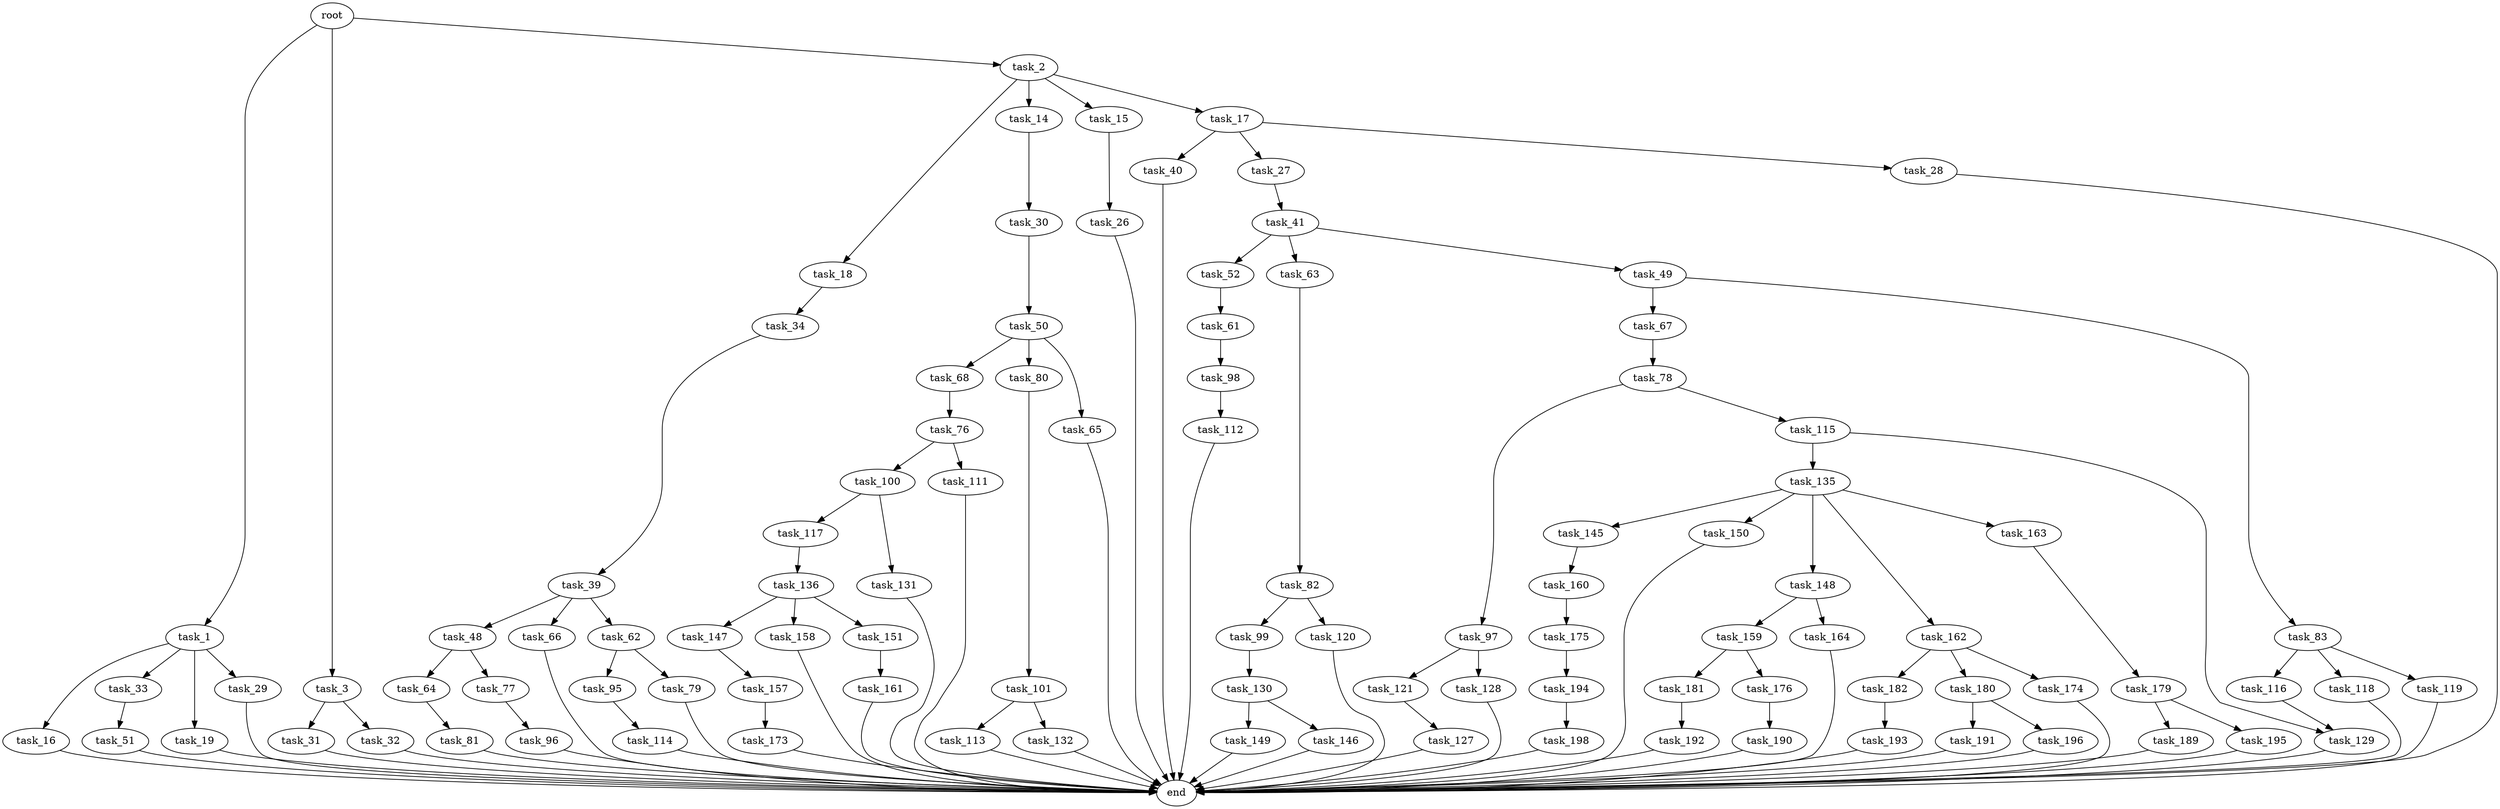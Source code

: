 digraph G {
  root [size="0.000000"];
  task_1 [size="231928233984.000000"];
  task_2 [size="243226935240.000000"];
  task_3 [size="28991029248.000000"];
  task_16 [size="241915510522.000000"];
  task_19 [size="782757789696.000000"];
  task_29 [size="141327382416.000000"];
  task_33 [size="341981099860.000000"];
  task_14 [size="120526472285.000000"];
  task_15 [size="37880171640.000000"];
  task_17 [size="7885066410.000000"];
  task_18 [size="368293445632.000000"];
  task_31 [size="189682504700.000000"];
  task_32 [size="33587085370.000000"];
  task_30 [size="68719476736.000000"];
  task_26 [size="128180233155.000000"];
  end [size="0.000000"];
  task_27 [size="24783616288.000000"];
  task_28 [size="231928233984.000000"];
  task_40 [size="8589934592.000000"];
  task_34 [size="782757789696.000000"];
  task_41 [size="11493418225.000000"];
  task_50 [size="782757789696.000000"];
  task_51 [size="549755813888.000000"];
  task_39 [size="14964927023.000000"];
  task_48 [size="23691520000.000000"];
  task_62 [size="402143291790.000000"];
  task_66 [size="22823253300.000000"];
  task_49 [size="10032056275.000000"];
  task_52 [size="1954086211.000000"];
  task_63 [size="9481276762.000000"];
  task_64 [size="14197825830.000000"];
  task_77 [size="155442905370.000000"];
  task_67 [size="8589934592.000000"];
  task_83 [size="782757789696.000000"];
  task_65 [size="30981265494.000000"];
  task_68 [size="1066928484381.000000"];
  task_80 [size="161100897680.000000"];
  task_61 [size="5560044981.000000"];
  task_98 [size="20477876405.000000"];
  task_79 [size="16103231662.000000"];
  task_95 [size="697415267380.000000"];
  task_82 [size="351133867619.000000"];
  task_81 [size="259374317637.000000"];
  task_78 [size="549755813888.000000"];
  task_76 [size="539091717322.000000"];
  task_100 [size="7506553014.000000"];
  task_111 [size="231928233984.000000"];
  task_96 [size="7530868036.000000"];
  task_97 [size="760779780956.000000"];
  task_115 [size="188576825215.000000"];
  task_101 [size="18134790938.000000"];
  task_99 [size="28991029248.000000"];
  task_120 [size="134217728000.000000"];
  task_116 [size="39556085626.000000"];
  task_118 [size="68719476736.000000"];
  task_119 [size="71893054257.000000"];
  task_114 [size="895881906950.000000"];
  task_121 [size="782757789696.000000"];
  task_128 [size="27590308980.000000"];
  task_112 [size="174500406216.000000"];
  task_130 [size="27889751100.000000"];
  task_117 [size="177324544008.000000"];
  task_131 [size="2033021671.000000"];
  task_113 [size="231928233984.000000"];
  task_132 [size="574056892258.000000"];
  task_129 [size="47235745428.000000"];
  task_135 [size="8589934592.000000"];
  task_136 [size="605601615025.000000"];
  task_127 [size="7484981274.000000"];
  task_146 [size="1073741824000.000000"];
  task_149 [size="9793978438.000000"];
  task_145 [size="6392108482.000000"];
  task_148 [size="59799923144.000000"];
  task_150 [size="405614126840.000000"];
  task_162 [size="2621686096.000000"];
  task_163 [size="460735223416.000000"];
  task_147 [size="782757789696.000000"];
  task_151 [size="290021767515.000000"];
  task_158 [size="2087613172.000000"];
  task_160 [size="9499725837.000000"];
  task_157 [size="68719476736.000000"];
  task_159 [size="8589934592.000000"];
  task_164 [size="6176913091.000000"];
  task_161 [size="1587923090.000000"];
  task_173 [size="1839110935.000000"];
  task_176 [size="68719476736.000000"];
  task_181 [size="1073741824000.000000"];
  task_175 [size="1178174102.000000"];
  task_174 [size="28991029248.000000"];
  task_180 [size="178674640482.000000"];
  task_182 [size="305115724398.000000"];
  task_179 [size="24126610456.000000"];
  task_194 [size="7889456544.000000"];
  task_190 [size="134217728000.000000"];
  task_189 [size="28991029248.000000"];
  task_195 [size="26218471022.000000"];
  task_191 [size="22702210525.000000"];
  task_196 [size="368293445632.000000"];
  task_192 [size="31180620384.000000"];
  task_193 [size="32411204662.000000"];
  task_198 [size="12413024657.000000"];

  root -> task_1 [size="1.000000"];
  root -> task_2 [size="1.000000"];
  root -> task_3 [size="1.000000"];
  task_1 -> task_16 [size="301989888.000000"];
  task_1 -> task_19 [size="301989888.000000"];
  task_1 -> task_29 [size="301989888.000000"];
  task_1 -> task_33 [size="301989888.000000"];
  task_2 -> task_14 [size="301989888.000000"];
  task_2 -> task_15 [size="301989888.000000"];
  task_2 -> task_17 [size="301989888.000000"];
  task_2 -> task_18 [size="301989888.000000"];
  task_3 -> task_31 [size="75497472.000000"];
  task_3 -> task_32 [size="75497472.000000"];
  task_16 -> end [size="1.000000"];
  task_19 -> end [size="1.000000"];
  task_29 -> end [size="1.000000"];
  task_33 -> task_51 [size="838860800.000000"];
  task_14 -> task_30 [size="411041792.000000"];
  task_15 -> task_26 [size="134217728.000000"];
  task_17 -> task_27 [size="301989888.000000"];
  task_17 -> task_28 [size="301989888.000000"];
  task_17 -> task_40 [size="301989888.000000"];
  task_18 -> task_34 [size="411041792.000000"];
  task_31 -> end [size="1.000000"];
  task_32 -> end [size="1.000000"];
  task_30 -> task_50 [size="134217728.000000"];
  task_26 -> end [size="1.000000"];
  task_27 -> task_41 [size="536870912.000000"];
  task_28 -> end [size="1.000000"];
  task_40 -> end [size="1.000000"];
  task_34 -> task_39 [size="679477248.000000"];
  task_41 -> task_49 [size="209715200.000000"];
  task_41 -> task_52 [size="209715200.000000"];
  task_41 -> task_63 [size="209715200.000000"];
  task_50 -> task_65 [size="679477248.000000"];
  task_50 -> task_68 [size="679477248.000000"];
  task_50 -> task_80 [size="679477248.000000"];
  task_51 -> end [size="1.000000"];
  task_39 -> task_48 [size="679477248.000000"];
  task_39 -> task_62 [size="679477248.000000"];
  task_39 -> task_66 [size="679477248.000000"];
  task_48 -> task_64 [size="838860800.000000"];
  task_48 -> task_77 [size="838860800.000000"];
  task_62 -> task_79 [size="301989888.000000"];
  task_62 -> task_95 [size="301989888.000000"];
  task_66 -> end [size="1.000000"];
  task_49 -> task_67 [size="411041792.000000"];
  task_49 -> task_83 [size="411041792.000000"];
  task_52 -> task_61 [size="33554432.000000"];
  task_63 -> task_82 [size="301989888.000000"];
  task_64 -> task_81 [size="679477248.000000"];
  task_77 -> task_96 [size="411041792.000000"];
  task_67 -> task_78 [size="33554432.000000"];
  task_83 -> task_116 [size="679477248.000000"];
  task_83 -> task_118 [size="679477248.000000"];
  task_83 -> task_119 [size="679477248.000000"];
  task_65 -> end [size="1.000000"];
  task_68 -> task_76 [size="838860800.000000"];
  task_80 -> task_101 [size="209715200.000000"];
  task_61 -> task_98 [size="134217728.000000"];
  task_98 -> task_112 [size="33554432.000000"];
  task_79 -> end [size="1.000000"];
  task_95 -> task_114 [size="536870912.000000"];
  task_82 -> task_99 [size="301989888.000000"];
  task_82 -> task_120 [size="301989888.000000"];
  task_81 -> end [size="1.000000"];
  task_78 -> task_97 [size="536870912.000000"];
  task_78 -> task_115 [size="536870912.000000"];
  task_76 -> task_100 [size="411041792.000000"];
  task_76 -> task_111 [size="411041792.000000"];
  task_100 -> task_117 [size="679477248.000000"];
  task_100 -> task_131 [size="679477248.000000"];
  task_111 -> end [size="1.000000"];
  task_96 -> end [size="1.000000"];
  task_97 -> task_121 [size="536870912.000000"];
  task_97 -> task_128 [size="536870912.000000"];
  task_115 -> task_129 [size="411041792.000000"];
  task_115 -> task_135 [size="411041792.000000"];
  task_101 -> task_113 [size="301989888.000000"];
  task_101 -> task_132 [size="301989888.000000"];
  task_99 -> task_130 [size="75497472.000000"];
  task_120 -> end [size="1.000000"];
  task_116 -> task_129 [size="679477248.000000"];
  task_118 -> end [size="1.000000"];
  task_119 -> end [size="1.000000"];
  task_114 -> end [size="1.000000"];
  task_121 -> task_127 [size="679477248.000000"];
  task_128 -> end [size="1.000000"];
  task_112 -> end [size="1.000000"];
  task_130 -> task_146 [size="838860800.000000"];
  task_130 -> task_149 [size="838860800.000000"];
  task_117 -> task_136 [size="134217728.000000"];
  task_131 -> end [size="1.000000"];
  task_113 -> end [size="1.000000"];
  task_132 -> end [size="1.000000"];
  task_129 -> end [size="1.000000"];
  task_135 -> task_145 [size="33554432.000000"];
  task_135 -> task_148 [size="33554432.000000"];
  task_135 -> task_150 [size="33554432.000000"];
  task_135 -> task_162 [size="33554432.000000"];
  task_135 -> task_163 [size="33554432.000000"];
  task_136 -> task_147 [size="838860800.000000"];
  task_136 -> task_151 [size="838860800.000000"];
  task_136 -> task_158 [size="838860800.000000"];
  task_127 -> end [size="1.000000"];
  task_146 -> end [size="1.000000"];
  task_149 -> end [size="1.000000"];
  task_145 -> task_160 [size="536870912.000000"];
  task_148 -> task_159 [size="75497472.000000"];
  task_148 -> task_164 [size="75497472.000000"];
  task_150 -> end [size="1.000000"];
  task_162 -> task_174 [size="134217728.000000"];
  task_162 -> task_180 [size="134217728.000000"];
  task_162 -> task_182 [size="134217728.000000"];
  task_163 -> task_179 [size="536870912.000000"];
  task_147 -> task_157 [size="679477248.000000"];
  task_151 -> task_161 [size="679477248.000000"];
  task_158 -> end [size="1.000000"];
  task_160 -> task_175 [size="33554432.000000"];
  task_157 -> task_173 [size="134217728.000000"];
  task_159 -> task_176 [size="33554432.000000"];
  task_159 -> task_181 [size="33554432.000000"];
  task_164 -> end [size="1.000000"];
  task_161 -> end [size="1.000000"];
  task_173 -> end [size="1.000000"];
  task_176 -> task_190 [size="134217728.000000"];
  task_181 -> task_192 [size="838860800.000000"];
  task_175 -> task_194 [size="33554432.000000"];
  task_174 -> end [size="1.000000"];
  task_180 -> task_191 [size="209715200.000000"];
  task_180 -> task_196 [size="209715200.000000"];
  task_182 -> task_193 [size="209715200.000000"];
  task_179 -> task_189 [size="33554432.000000"];
  task_179 -> task_195 [size="33554432.000000"];
  task_194 -> task_198 [size="209715200.000000"];
  task_190 -> end [size="1.000000"];
  task_189 -> end [size="1.000000"];
  task_195 -> end [size="1.000000"];
  task_191 -> end [size="1.000000"];
  task_196 -> end [size="1.000000"];
  task_192 -> end [size="1.000000"];
  task_193 -> end [size="1.000000"];
  task_198 -> end [size="1.000000"];
}
